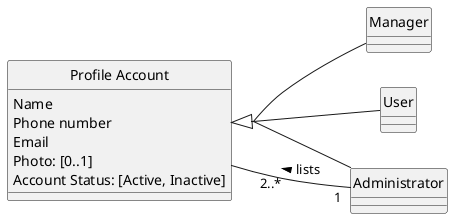 @startuml
skinparam style strictuml
left to right direction
skinparam groupInheritance 3

 class "Profile Account" as Profile {
   Name
   Phone number
   Email
   Photo: [0..1]
   'the [0..1] in Photo indicates an optional value, see Craig 2004, p.121
   Account Status: [Active, Inactive]
 }

Profile <|-- Manager
Profile <|-- User
Profile <|-- Administrator

Administrator "1" -- "2..*" Profile: lists >

@enduml